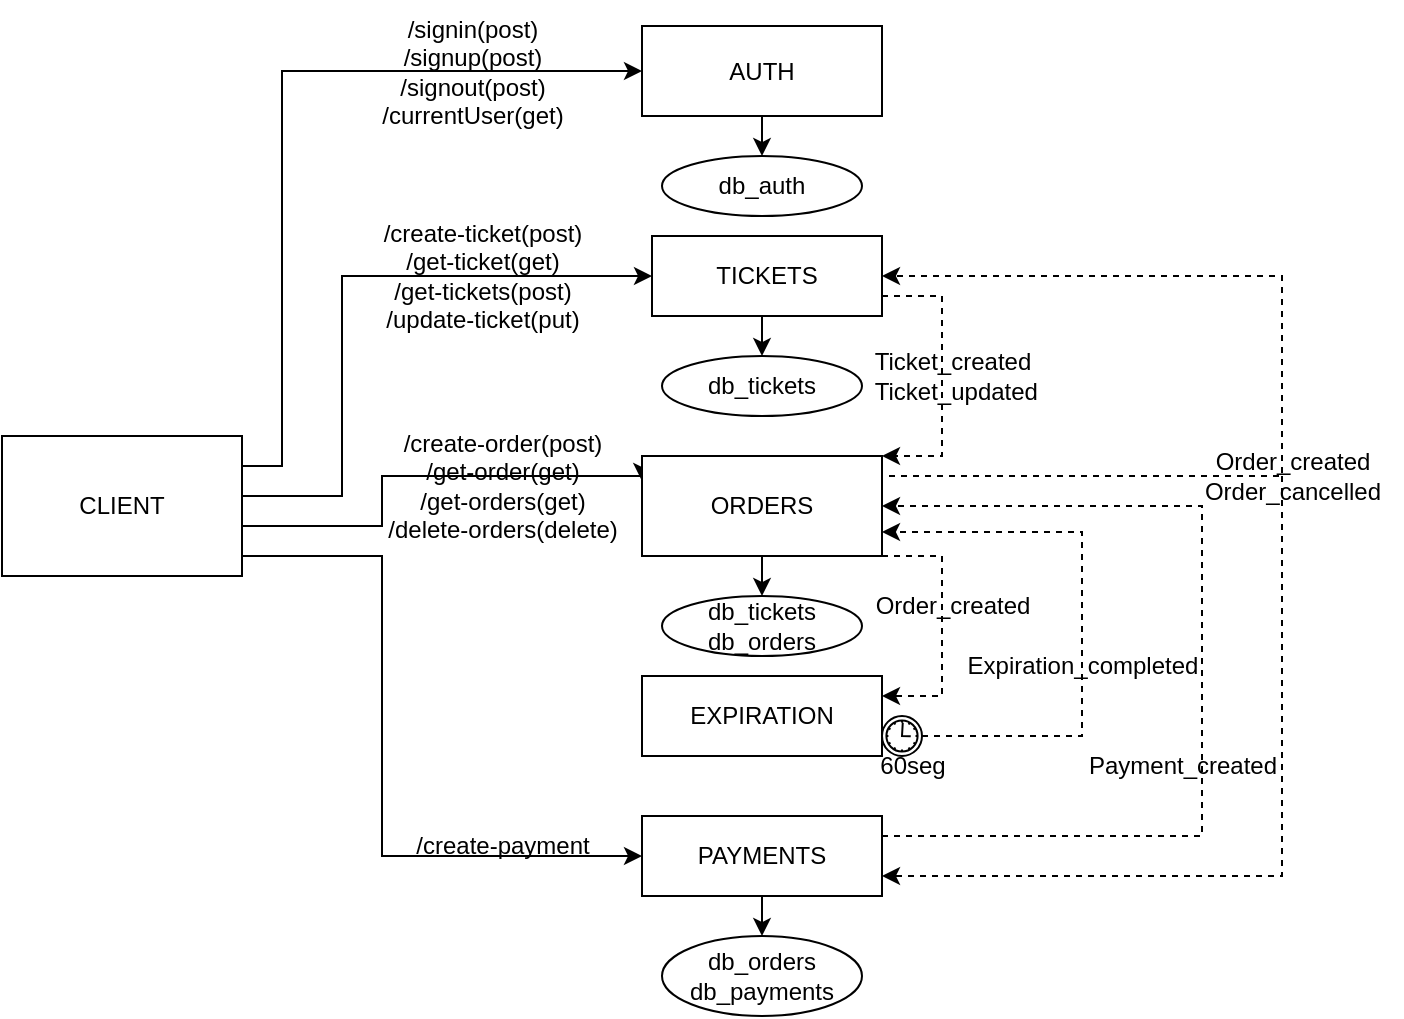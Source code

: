 <mxfile version="21.6.8" type="device">
  <diagram name="Page-1" id="bjzMIpOc3kPiObUabqaE">
    <mxGraphModel dx="926" dy="495" grid="1" gridSize="10" guides="1" tooltips="1" connect="1" arrows="1" fold="1" page="1" pageScale="1" pageWidth="850" pageHeight="1100" math="0" shadow="0">
      <root>
        <mxCell id="0" />
        <mxCell id="1" parent="0" />
        <mxCell id="JezvMQpfH4IcLxvB3Sk6-25" style="edgeStyle=orthogonalEdgeStyle;rounded=0;orthogonalLoop=1;jettySize=auto;html=1;exitX=1;exitY=0.25;exitDx=0;exitDy=0;entryX=0;entryY=0.5;entryDx=0;entryDy=0;" edge="1" parent="1" source="JezvMQpfH4IcLxvB3Sk6-1" target="JezvMQpfH4IcLxvB3Sk6-6">
          <mxGeometry relative="1" as="geometry">
            <Array as="points">
              <mxPoint x="180" y="505" />
              <mxPoint x="180" y="308" />
            </Array>
          </mxGeometry>
        </mxCell>
        <mxCell id="JezvMQpfH4IcLxvB3Sk6-36" style="edgeStyle=orthogonalEdgeStyle;rounded=0;orthogonalLoop=1;jettySize=auto;html=1;exitX=1;exitY=0.5;exitDx=0;exitDy=0;entryX=0;entryY=0.5;entryDx=0;entryDy=0;" edge="1" parent="1" source="JezvMQpfH4IcLxvB3Sk6-1" target="JezvMQpfH4IcLxvB3Sk6-2">
          <mxGeometry relative="1" as="geometry">
            <Array as="points">
              <mxPoint x="210" y="520" />
              <mxPoint x="210" y="410" />
            </Array>
          </mxGeometry>
        </mxCell>
        <mxCell id="JezvMQpfH4IcLxvB3Sk6-42" style="edgeStyle=orthogonalEdgeStyle;rounded=0;orthogonalLoop=1;jettySize=auto;html=1;exitX=1;exitY=0.75;exitDx=0;exitDy=0;entryX=0;entryY=0.25;entryDx=0;entryDy=0;" edge="1" parent="1" source="JezvMQpfH4IcLxvB3Sk6-1" target="JezvMQpfH4IcLxvB3Sk6-3">
          <mxGeometry relative="1" as="geometry">
            <Array as="points">
              <mxPoint x="230" y="535" />
              <mxPoint x="230" y="510" />
            </Array>
          </mxGeometry>
        </mxCell>
        <mxCell id="JezvMQpfH4IcLxvB3Sk6-60" style="edgeStyle=orthogonalEdgeStyle;rounded=0;orthogonalLoop=1;jettySize=auto;html=1;exitX=1;exitY=1;exitDx=0;exitDy=0;entryX=0;entryY=0.5;entryDx=0;entryDy=0;" edge="1" parent="1" source="JezvMQpfH4IcLxvB3Sk6-1" target="JezvMQpfH4IcLxvB3Sk6-5">
          <mxGeometry relative="1" as="geometry">
            <Array as="points">
              <mxPoint x="230" y="550" />
              <mxPoint x="230" y="700" />
            </Array>
          </mxGeometry>
        </mxCell>
        <mxCell id="JezvMQpfH4IcLxvB3Sk6-1" value="CLIENT" style="rounded=0;whiteSpace=wrap;html=1;" vertex="1" parent="1">
          <mxGeometry x="40" y="490" width="120" height="70" as="geometry" />
        </mxCell>
        <mxCell id="JezvMQpfH4IcLxvB3Sk6-29" style="edgeStyle=orthogonalEdgeStyle;rounded=0;orthogonalLoop=1;jettySize=auto;html=1;exitX=0.5;exitY=1;exitDx=0;exitDy=0;entryX=0.5;entryY=0;entryDx=0;entryDy=0;" edge="1" parent="1" source="JezvMQpfH4IcLxvB3Sk6-2" target="JezvMQpfH4IcLxvB3Sk6-13">
          <mxGeometry relative="1" as="geometry" />
        </mxCell>
        <mxCell id="JezvMQpfH4IcLxvB3Sk6-40" style="edgeStyle=orthogonalEdgeStyle;rounded=0;orthogonalLoop=1;jettySize=auto;html=1;exitX=1;exitY=0.75;exitDx=0;exitDy=0;entryX=1;entryY=0;entryDx=0;entryDy=0;dashed=1;" edge="1" parent="1" source="JezvMQpfH4IcLxvB3Sk6-2" target="JezvMQpfH4IcLxvB3Sk6-3">
          <mxGeometry relative="1" as="geometry">
            <Array as="points">
              <mxPoint x="510" y="420" />
              <mxPoint x="510" y="500" />
            </Array>
          </mxGeometry>
        </mxCell>
        <mxCell id="JezvMQpfH4IcLxvB3Sk6-2" value="TICKETS" style="rounded=0;whiteSpace=wrap;html=1;" vertex="1" parent="1">
          <mxGeometry x="365" y="390" width="115" height="40" as="geometry" />
        </mxCell>
        <mxCell id="JezvMQpfH4IcLxvB3Sk6-41" style="edgeStyle=orthogonalEdgeStyle;rounded=0;orthogonalLoop=1;jettySize=auto;html=1;exitX=1;exitY=0.25;exitDx=0;exitDy=0;entryX=1;entryY=0.5;entryDx=0;entryDy=0;dashed=1;" edge="1" parent="1" source="JezvMQpfH4IcLxvB3Sk6-3" target="JezvMQpfH4IcLxvB3Sk6-2">
          <mxGeometry relative="1" as="geometry">
            <Array as="points">
              <mxPoint x="480" y="510" />
              <mxPoint x="680" y="510" />
              <mxPoint x="680" y="410" />
            </Array>
          </mxGeometry>
        </mxCell>
        <mxCell id="JezvMQpfH4IcLxvB3Sk6-44" style="edgeStyle=orthogonalEdgeStyle;rounded=0;orthogonalLoop=1;jettySize=auto;html=1;exitX=0.5;exitY=1;exitDx=0;exitDy=0;entryX=0.5;entryY=0;entryDx=0;entryDy=0;" edge="1" parent="1" source="JezvMQpfH4IcLxvB3Sk6-3" target="JezvMQpfH4IcLxvB3Sk6-14">
          <mxGeometry relative="1" as="geometry" />
        </mxCell>
        <mxCell id="JezvMQpfH4IcLxvB3Sk6-62" style="edgeStyle=orthogonalEdgeStyle;rounded=0;orthogonalLoop=1;jettySize=auto;html=1;exitX=1;exitY=1;exitDx=0;exitDy=0;entryX=1;entryY=0.25;entryDx=0;entryDy=0;dashed=1;" edge="1" parent="1" source="JezvMQpfH4IcLxvB3Sk6-3" target="JezvMQpfH4IcLxvB3Sk6-4">
          <mxGeometry relative="1" as="geometry">
            <Array as="points">
              <mxPoint x="510" y="550" />
              <mxPoint x="510" y="620" />
            </Array>
          </mxGeometry>
        </mxCell>
        <mxCell id="JezvMQpfH4IcLxvB3Sk6-3" value="ORDERS" style="rounded=0;whiteSpace=wrap;html=1;" vertex="1" parent="1">
          <mxGeometry x="360" y="500" width="120" height="50" as="geometry" />
        </mxCell>
        <mxCell id="JezvMQpfH4IcLxvB3Sk6-4" value="EXPIRATION" style="rounded=0;whiteSpace=wrap;html=1;" vertex="1" parent="1">
          <mxGeometry x="360" y="610" width="120" height="40" as="geometry" />
        </mxCell>
        <mxCell id="JezvMQpfH4IcLxvB3Sk6-68" style="edgeStyle=orthogonalEdgeStyle;rounded=0;orthogonalLoop=1;jettySize=auto;html=1;exitX=1;exitY=0.25;exitDx=0;exitDy=0;entryX=1;entryY=0.5;entryDx=0;entryDy=0;dashed=1;" edge="1" parent="1" source="JezvMQpfH4IcLxvB3Sk6-5" target="JezvMQpfH4IcLxvB3Sk6-3">
          <mxGeometry relative="1" as="geometry">
            <Array as="points">
              <mxPoint x="640" y="690" />
              <mxPoint x="640" y="525" />
            </Array>
          </mxGeometry>
        </mxCell>
        <mxCell id="JezvMQpfH4IcLxvB3Sk6-70" style="edgeStyle=orthogonalEdgeStyle;rounded=0;orthogonalLoop=1;jettySize=auto;html=1;exitX=0.5;exitY=1;exitDx=0;exitDy=0;entryX=0.5;entryY=0;entryDx=0;entryDy=0;" edge="1" parent="1" source="JezvMQpfH4IcLxvB3Sk6-5" target="JezvMQpfH4IcLxvB3Sk6-16">
          <mxGeometry relative="1" as="geometry" />
        </mxCell>
        <mxCell id="JezvMQpfH4IcLxvB3Sk6-5" value="PAYMENTS" style="rounded=0;whiteSpace=wrap;html=1;" vertex="1" parent="1">
          <mxGeometry x="360" y="680" width="120" height="40" as="geometry" />
        </mxCell>
        <mxCell id="JezvMQpfH4IcLxvB3Sk6-26" style="edgeStyle=orthogonalEdgeStyle;rounded=0;orthogonalLoop=1;jettySize=auto;html=1;exitX=0.5;exitY=1;exitDx=0;exitDy=0;entryX=0.5;entryY=0;entryDx=0;entryDy=0;" edge="1" parent="1" source="JezvMQpfH4IcLxvB3Sk6-6" target="JezvMQpfH4IcLxvB3Sk6-12">
          <mxGeometry relative="1" as="geometry" />
        </mxCell>
        <mxCell id="JezvMQpfH4IcLxvB3Sk6-6" value="AUTH" style="rounded=0;whiteSpace=wrap;html=1;" vertex="1" parent="1">
          <mxGeometry x="360" y="285" width="120" height="45" as="geometry" />
        </mxCell>
        <mxCell id="JezvMQpfH4IcLxvB3Sk6-9" value="/signin(post)&lt;br&gt;/signup(post)&lt;br&gt;/signout(post)&lt;br&gt;/currentUser(get)" style="text;html=1;align=center;verticalAlign=middle;resizable=0;points=[];autosize=1;strokeColor=none;fillColor=none;" vertex="1" parent="1">
          <mxGeometry x="220" y="272.5" width="110" height="70" as="geometry" />
        </mxCell>
        <mxCell id="JezvMQpfH4IcLxvB3Sk6-12" value="db_auth" style="ellipse;whiteSpace=wrap;html=1;" vertex="1" parent="1">
          <mxGeometry x="370" y="350" width="100" height="30" as="geometry" />
        </mxCell>
        <mxCell id="JezvMQpfH4IcLxvB3Sk6-13" value="db_tickets" style="ellipse;whiteSpace=wrap;html=1;" vertex="1" parent="1">
          <mxGeometry x="370" y="450" width="100" height="30" as="geometry" />
        </mxCell>
        <mxCell id="JezvMQpfH4IcLxvB3Sk6-14" value="db_tickets&lt;br&gt;db_orders" style="ellipse;whiteSpace=wrap;html=1;" vertex="1" parent="1">
          <mxGeometry x="370" y="570" width="100" height="30" as="geometry" />
        </mxCell>
        <mxCell id="JezvMQpfH4IcLxvB3Sk6-16" value="db_orders&lt;br&gt;db_payments" style="ellipse;whiteSpace=wrap;html=1;" vertex="1" parent="1">
          <mxGeometry x="370" y="740" width="100" height="40" as="geometry" />
        </mxCell>
        <mxCell id="JezvMQpfH4IcLxvB3Sk6-19" value="/create-ticket(post)&lt;br&gt;/get-ticket(get)&lt;br&gt;/get-tickets(post)&lt;br&gt;/update-ticket(put)" style="text;html=1;align=center;verticalAlign=middle;resizable=0;points=[];autosize=1;strokeColor=none;fillColor=none;" vertex="1" parent="1">
          <mxGeometry x="220" y="375" width="120" height="70" as="geometry" />
        </mxCell>
        <mxCell id="JezvMQpfH4IcLxvB3Sk6-31" value="Ticket_created&lt;br&gt;&amp;nbsp;Ticket_updated" style="text;html=1;align=center;verticalAlign=middle;resizable=0;points=[];autosize=1;strokeColor=none;fillColor=none;rotation=0;" vertex="1" parent="1">
          <mxGeometry x="460" y="440" width="110" height="40" as="geometry" />
        </mxCell>
        <mxCell id="JezvMQpfH4IcLxvB3Sk6-38" value="Order_created&lt;br&gt;Order_cancelled" style="text;html=1;align=center;verticalAlign=middle;resizable=0;points=[];autosize=1;strokeColor=none;fillColor=none;" vertex="1" parent="1">
          <mxGeometry x="630" y="490" width="110" height="40" as="geometry" />
        </mxCell>
        <mxCell id="JezvMQpfH4IcLxvB3Sk6-43" value="/create-order(post)&lt;br&gt;/get-order(get)&lt;br&gt;/get-orders(get)&lt;br&gt;/delete-orders(delete)" style="text;html=1;align=center;verticalAlign=middle;resizable=0;points=[];autosize=1;strokeColor=none;fillColor=none;" vertex="1" parent="1">
          <mxGeometry x="220" y="480" width="140" height="70" as="geometry" />
        </mxCell>
        <mxCell id="JezvMQpfH4IcLxvB3Sk6-46" value="Order_created" style="text;html=1;align=center;verticalAlign=middle;resizable=0;points=[];autosize=1;strokeColor=none;fillColor=none;" vertex="1" parent="1">
          <mxGeometry x="465" y="560" width="100" height="30" as="geometry" />
        </mxCell>
        <mxCell id="JezvMQpfH4IcLxvB3Sk6-64" style="edgeStyle=orthogonalEdgeStyle;rounded=0;orthogonalLoop=1;jettySize=auto;html=1;exitX=1;exitY=0.5;exitDx=0;exitDy=0;exitPerimeter=0;entryX=1;entryY=0.75;entryDx=0;entryDy=0;dashed=1;" edge="1" parent="1" source="JezvMQpfH4IcLxvB3Sk6-54" target="JezvMQpfH4IcLxvB3Sk6-3">
          <mxGeometry relative="1" as="geometry">
            <Array as="points">
              <mxPoint x="580" y="640" />
              <mxPoint x="580" y="538" />
              <mxPoint x="480" y="538" />
            </Array>
          </mxGeometry>
        </mxCell>
        <mxCell id="JezvMQpfH4IcLxvB3Sk6-54" value="" style="points=[[0.145,0.145,0],[0.5,0,0],[0.855,0.145,0],[1,0.5,0],[0.855,0.855,0],[0.5,1,0],[0.145,0.855,0],[0,0.5,0]];shape=mxgraph.bpmn.event;html=1;verticalLabelPosition=bottom;labelBackgroundColor=#ffffff;verticalAlign=top;align=center;perimeter=ellipsePerimeter;outlineConnect=0;aspect=fixed;outline=standard;symbol=timer;" vertex="1" parent="1">
          <mxGeometry x="480" y="630" width="20" height="20" as="geometry" />
        </mxCell>
        <mxCell id="JezvMQpfH4IcLxvB3Sk6-55" value="60seg" style="text;html=1;align=center;verticalAlign=middle;resizable=0;points=[];autosize=1;strokeColor=none;fillColor=none;" vertex="1" parent="1">
          <mxGeometry x="465" y="640" width="60" height="30" as="geometry" />
        </mxCell>
        <mxCell id="JezvMQpfH4IcLxvB3Sk6-59" value="Expiration_completed" style="text;html=1;align=center;verticalAlign=middle;resizable=0;points=[];autosize=1;strokeColor=none;fillColor=none;" vertex="1" parent="1">
          <mxGeometry x="510" y="590" width="140" height="30" as="geometry" />
        </mxCell>
        <mxCell id="JezvMQpfH4IcLxvB3Sk6-61" value="/create-payment" style="text;html=1;align=center;verticalAlign=middle;resizable=0;points=[];autosize=1;strokeColor=none;fillColor=none;" vertex="1" parent="1">
          <mxGeometry x="235" y="680" width="110" height="30" as="geometry" />
        </mxCell>
        <mxCell id="JezvMQpfH4IcLxvB3Sk6-66" value="" style="endArrow=classic;html=1;rounded=0;entryX=1;entryY=0.75;entryDx=0;entryDy=0;dashed=1;" edge="1" parent="1" target="JezvMQpfH4IcLxvB3Sk6-5">
          <mxGeometry width="50" height="50" relative="1" as="geometry">
            <mxPoint x="680" y="510" as="sourcePoint" />
            <mxPoint x="440" y="500" as="targetPoint" />
            <Array as="points">
              <mxPoint x="680" y="510" />
              <mxPoint x="680" y="690" />
              <mxPoint x="680" y="710" />
            </Array>
          </mxGeometry>
        </mxCell>
        <mxCell id="JezvMQpfH4IcLxvB3Sk6-69" value="Payment_created" style="text;html=1;align=center;verticalAlign=middle;resizable=0;points=[];autosize=1;strokeColor=none;fillColor=none;" vertex="1" parent="1">
          <mxGeometry x="570" y="640" width="120" height="30" as="geometry" />
        </mxCell>
      </root>
    </mxGraphModel>
  </diagram>
</mxfile>
